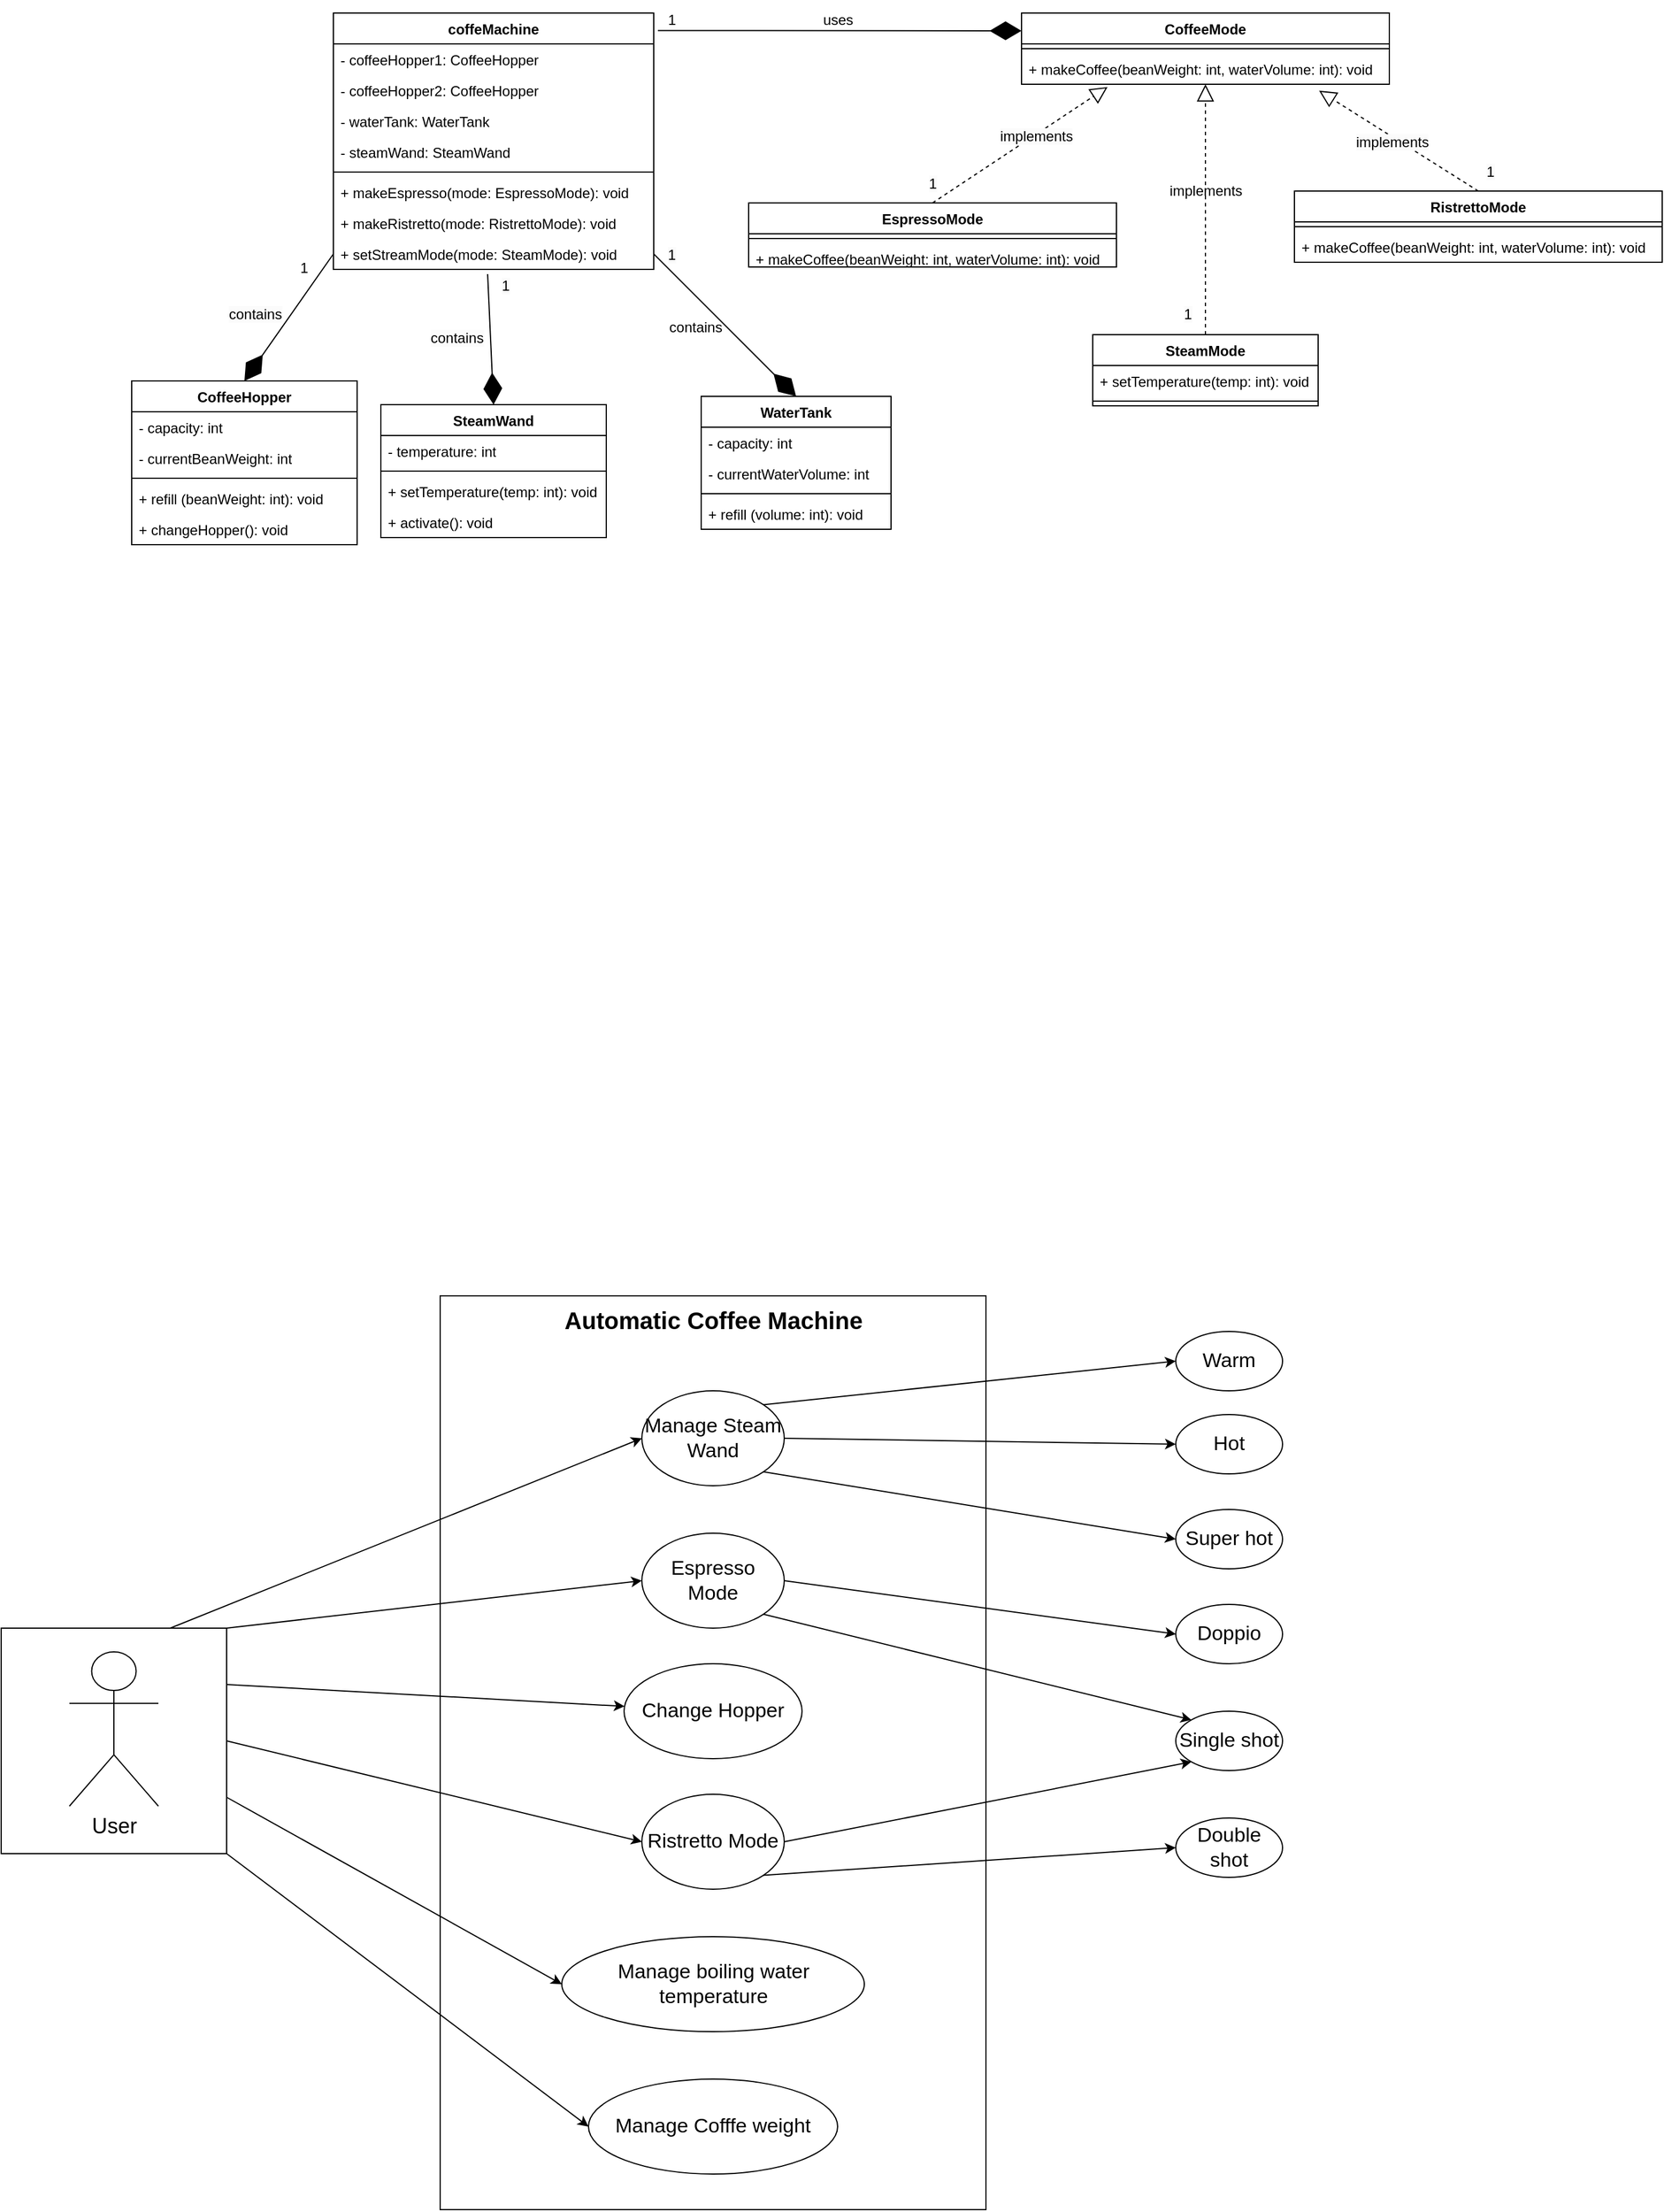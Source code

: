 <mxfile version="24.2.3" type="github">
  <diagram name="Trang-1" id="XvSelIh4EvXVkAUtxh8p">
    <mxGraphModel dx="1517" dy="843" grid="1" gridSize="10" guides="1" tooltips="1" connect="1" arrows="1" fold="1" page="1" pageScale="1" pageWidth="3300" pageHeight="4681" math="0" shadow="0">
      <root>
        <mxCell id="0" />
        <mxCell id="1" parent="0" />
        <mxCell id="VRImc2gz65ptcy9dzShP-161" value="coffeMachine" style="swimlane;fontStyle=1;align=center;verticalAlign=top;childLayout=stackLayout;horizontal=1;startSize=26;horizontalStack=0;resizeParent=1;resizeParentMax=0;resizeLast=0;collapsible=1;marginBottom=0;whiteSpace=wrap;html=1;" parent="1" vertex="1">
          <mxGeometry x="880" y="79" width="270" height="216" as="geometry" />
        </mxCell>
        <mxCell id="VRImc2gz65ptcy9dzShP-162" value="- coffeeHopper1: CoffeeHopper" style="text;strokeColor=none;fillColor=none;align=left;verticalAlign=top;spacingLeft=4;spacingRight=4;overflow=hidden;rotatable=0;points=[[0,0.5],[1,0.5]];portConstraint=eastwest;whiteSpace=wrap;html=1;" parent="VRImc2gz65ptcy9dzShP-161" vertex="1">
          <mxGeometry y="26" width="270" height="26" as="geometry" />
        </mxCell>
        <mxCell id="VRImc2gz65ptcy9dzShP-165" value="- coffeeHopper2: CoffeeHopper" style="text;strokeColor=none;fillColor=none;align=left;verticalAlign=top;spacingLeft=4;spacingRight=4;overflow=hidden;rotatable=0;points=[[0,0.5],[1,0.5]];portConstraint=eastwest;whiteSpace=wrap;html=1;" parent="VRImc2gz65ptcy9dzShP-161" vertex="1">
          <mxGeometry y="52" width="270" height="26" as="geometry" />
        </mxCell>
        <mxCell id="HyjmzTadHmc6qfDctKyR-1" value="- waterTank: WaterTank" style="text;strokeColor=none;fillColor=none;align=left;verticalAlign=top;spacingLeft=4;spacingRight=4;overflow=hidden;rotatable=0;points=[[0,0.5],[1,0.5]];portConstraint=eastwest;whiteSpace=wrap;html=1;" vertex="1" parent="VRImc2gz65ptcy9dzShP-161">
          <mxGeometry y="78" width="270" height="26" as="geometry" />
        </mxCell>
        <mxCell id="HyjmzTadHmc6qfDctKyR-2" value="- steamWand: SteamWand" style="text;strokeColor=none;fillColor=none;align=left;verticalAlign=top;spacingLeft=4;spacingRight=4;overflow=hidden;rotatable=0;points=[[0,0.5],[1,0.5]];portConstraint=eastwest;whiteSpace=wrap;html=1;" vertex="1" parent="VRImc2gz65ptcy9dzShP-161">
          <mxGeometry y="104" width="270" height="26" as="geometry" />
        </mxCell>
        <mxCell id="VRImc2gz65ptcy9dzShP-163" value="" style="line;strokeWidth=1;fillColor=none;align=left;verticalAlign=middle;spacingTop=-1;spacingLeft=3;spacingRight=3;rotatable=0;labelPosition=right;points=[];portConstraint=eastwest;strokeColor=inherit;" parent="VRImc2gz65ptcy9dzShP-161" vertex="1">
          <mxGeometry y="130" width="270" height="8" as="geometry" />
        </mxCell>
        <mxCell id="VRImc2gz65ptcy9dzShP-164" value="+ makeEspresso(mode: EspressoMode): void" style="text;strokeColor=none;fillColor=none;align=left;verticalAlign=top;spacingLeft=4;spacingRight=4;overflow=hidden;rotatable=0;points=[[0,0.5],[1,0.5]];portConstraint=eastwest;whiteSpace=wrap;html=1;" parent="VRImc2gz65ptcy9dzShP-161" vertex="1">
          <mxGeometry y="138" width="270" height="26" as="geometry" />
        </mxCell>
        <mxCell id="HyjmzTadHmc6qfDctKyR-3" value="+ makeRistretto(mode: RistrettoMode): void" style="text;strokeColor=none;fillColor=none;align=left;verticalAlign=top;spacingLeft=4;spacingRight=4;overflow=hidden;rotatable=0;points=[[0,0.5],[1,0.5]];portConstraint=eastwest;whiteSpace=wrap;html=1;" vertex="1" parent="VRImc2gz65ptcy9dzShP-161">
          <mxGeometry y="164" width="270" height="26" as="geometry" />
        </mxCell>
        <mxCell id="HyjmzTadHmc6qfDctKyR-5" value="+ setStreamMode(mode: SteamMode): void" style="text;strokeColor=none;fillColor=none;align=left;verticalAlign=top;spacingLeft=4;spacingRight=4;overflow=hidden;rotatable=0;points=[[0,0.5],[1,0.5]];portConstraint=eastwest;whiteSpace=wrap;html=1;" vertex="1" parent="VRImc2gz65ptcy9dzShP-161">
          <mxGeometry y="190" width="270" height="26" as="geometry" />
        </mxCell>
        <mxCell id="VRImc2gz65ptcy9dzShP-174" value="CoffeeMode" style="swimlane;fontStyle=1;align=center;verticalAlign=top;childLayout=stackLayout;horizontal=1;startSize=26;horizontalStack=0;resizeParent=1;resizeParentMax=0;resizeLast=0;collapsible=1;marginBottom=0;whiteSpace=wrap;html=1;" parent="1" vertex="1">
          <mxGeometry x="1460" y="79" width="310" height="60" as="geometry" />
        </mxCell>
        <mxCell id="VRImc2gz65ptcy9dzShP-176" value="" style="line;strokeWidth=1;fillColor=none;align=left;verticalAlign=middle;spacingTop=-1;spacingLeft=3;spacingRight=3;rotatable=0;labelPosition=right;points=[];portConstraint=eastwest;strokeColor=inherit;" parent="VRImc2gz65ptcy9dzShP-174" vertex="1">
          <mxGeometry y="26" width="310" height="8" as="geometry" />
        </mxCell>
        <mxCell id="VRImc2gz65ptcy9dzShP-177" value="+ makeCoffee(beanWeight: int, waterVolume: int): void" style="text;strokeColor=none;fillColor=none;align=left;verticalAlign=top;spacingLeft=4;spacingRight=4;overflow=hidden;rotatable=0;points=[[0,0.5],[1,0.5]];portConstraint=eastwest;whiteSpace=wrap;html=1;" parent="VRImc2gz65ptcy9dzShP-174" vertex="1">
          <mxGeometry y="34" width="310" height="26" as="geometry" />
        </mxCell>
        <mxCell id="VRImc2gz65ptcy9dzShP-178" value="EspressoMode" style="swimlane;fontStyle=1;align=center;verticalAlign=top;childLayout=stackLayout;horizontal=1;startSize=26;horizontalStack=0;resizeParent=1;resizeParentMax=0;resizeLast=0;collapsible=1;marginBottom=0;whiteSpace=wrap;html=1;" parent="1" vertex="1">
          <mxGeometry x="1230" y="239" width="310" height="54" as="geometry" />
        </mxCell>
        <mxCell id="VRImc2gz65ptcy9dzShP-180" value="" style="line;strokeWidth=1;fillColor=none;align=left;verticalAlign=middle;spacingTop=-1;spacingLeft=3;spacingRight=3;rotatable=0;labelPosition=right;points=[];portConstraint=eastwest;strokeColor=inherit;" parent="VRImc2gz65ptcy9dzShP-178" vertex="1">
          <mxGeometry y="26" width="310" height="8" as="geometry" />
        </mxCell>
        <mxCell id="VRImc2gz65ptcy9dzShP-181" value="+ makeCoffee(beanWeight: int, waterVolume: int): void" style="text;strokeColor=none;fillColor=none;align=left;verticalAlign=top;spacingLeft=4;spacingRight=4;overflow=hidden;rotatable=0;points=[[0,0.5],[1,0.5]];portConstraint=eastwest;whiteSpace=wrap;html=1;" parent="VRImc2gz65ptcy9dzShP-178" vertex="1">
          <mxGeometry y="34" width="310" height="20" as="geometry" />
        </mxCell>
        <mxCell id="VRImc2gz65ptcy9dzShP-182" value="RistrettoMode" style="swimlane;fontStyle=1;align=center;verticalAlign=top;childLayout=stackLayout;horizontal=1;startSize=26;horizontalStack=0;resizeParent=1;resizeParentMax=0;resizeLast=0;collapsible=1;marginBottom=0;whiteSpace=wrap;html=1;" parent="1" vertex="1">
          <mxGeometry x="1690" y="229" width="310" height="60" as="geometry" />
        </mxCell>
        <mxCell id="VRImc2gz65ptcy9dzShP-184" value="" style="line;strokeWidth=1;fillColor=none;align=left;verticalAlign=middle;spacingTop=-1;spacingLeft=3;spacingRight=3;rotatable=0;labelPosition=right;points=[];portConstraint=eastwest;strokeColor=inherit;" parent="VRImc2gz65ptcy9dzShP-182" vertex="1">
          <mxGeometry y="26" width="310" height="8" as="geometry" />
        </mxCell>
        <mxCell id="VRImc2gz65ptcy9dzShP-185" value="+ makeCoffee(beanWeight: int, waterVolume: int): void" style="text;strokeColor=none;fillColor=none;align=left;verticalAlign=top;spacingLeft=4;spacingRight=4;overflow=hidden;rotatable=0;points=[[0,0.5],[1,0.5]];portConstraint=eastwest;whiteSpace=wrap;html=1;" parent="VRImc2gz65ptcy9dzShP-182" vertex="1">
          <mxGeometry y="34" width="310" height="26" as="geometry" />
        </mxCell>
        <mxCell id="VRImc2gz65ptcy9dzShP-186" value="SteamMode" style="swimlane;fontStyle=1;align=center;verticalAlign=top;childLayout=stackLayout;horizontal=1;startSize=26;horizontalStack=0;resizeParent=1;resizeParentMax=0;resizeLast=0;collapsible=1;marginBottom=0;whiteSpace=wrap;html=1;" parent="1" vertex="1">
          <mxGeometry x="1520" y="350" width="190" height="60" as="geometry" />
        </mxCell>
        <mxCell id="VRImc2gz65ptcy9dzShP-189" value="+ setTemperature(temp: int): void" style="text;strokeColor=none;fillColor=none;align=left;verticalAlign=top;spacingLeft=4;spacingRight=4;overflow=hidden;rotatable=0;points=[[0,0.5],[1,0.5]];portConstraint=eastwest;whiteSpace=wrap;html=1;" parent="VRImc2gz65ptcy9dzShP-186" vertex="1">
          <mxGeometry y="26" width="190" height="26" as="geometry" />
        </mxCell>
        <mxCell id="VRImc2gz65ptcy9dzShP-188" value="" style="line;strokeWidth=1;fillColor=none;align=left;verticalAlign=middle;spacingTop=-1;spacingLeft=3;spacingRight=3;rotatable=0;labelPosition=right;points=[];portConstraint=eastwest;strokeColor=inherit;" parent="VRImc2gz65ptcy9dzShP-186" vertex="1">
          <mxGeometry y="52" width="190" height="8" as="geometry" />
        </mxCell>
        <mxCell id="VRImc2gz65ptcy9dzShP-196" value="WaterTank" style="swimlane;fontStyle=1;align=center;verticalAlign=top;childLayout=stackLayout;horizontal=1;startSize=26;horizontalStack=0;resizeParent=1;resizeParentMax=0;resizeLast=0;collapsible=1;marginBottom=0;whiteSpace=wrap;html=1;" parent="1" vertex="1">
          <mxGeometry x="1190" y="402" width="160" height="112" as="geometry" />
        </mxCell>
        <mxCell id="VRImc2gz65ptcy9dzShP-197" value="- capacity: int" style="text;strokeColor=none;fillColor=none;align=left;verticalAlign=top;spacingLeft=4;spacingRight=4;overflow=hidden;rotatable=0;points=[[0,0.5],[1,0.5]];portConstraint=eastwest;whiteSpace=wrap;html=1;" parent="VRImc2gz65ptcy9dzShP-196" vertex="1">
          <mxGeometry y="26" width="160" height="26" as="geometry" />
        </mxCell>
        <mxCell id="HyjmzTadHmc6qfDctKyR-7" value="- currentWaterVolume: int" style="text;strokeColor=none;fillColor=none;align=left;verticalAlign=top;spacingLeft=4;spacingRight=4;overflow=hidden;rotatable=0;points=[[0,0.5],[1,0.5]];portConstraint=eastwest;whiteSpace=wrap;html=1;" vertex="1" parent="VRImc2gz65ptcy9dzShP-196">
          <mxGeometry y="52" width="160" height="26" as="geometry" />
        </mxCell>
        <mxCell id="VRImc2gz65ptcy9dzShP-198" value="" style="line;strokeWidth=1;fillColor=none;align=left;verticalAlign=middle;spacingTop=-1;spacingLeft=3;spacingRight=3;rotatable=0;labelPosition=right;points=[];portConstraint=eastwest;strokeColor=inherit;" parent="VRImc2gz65ptcy9dzShP-196" vertex="1">
          <mxGeometry y="78" width="160" height="8" as="geometry" />
        </mxCell>
        <mxCell id="VRImc2gz65ptcy9dzShP-199" value="+ refill (volume: int): void" style="text;strokeColor=none;fillColor=none;align=left;verticalAlign=top;spacingLeft=4;spacingRight=4;overflow=hidden;rotatable=0;points=[[0,0.5],[1,0.5]];portConstraint=eastwest;whiteSpace=wrap;html=1;" parent="VRImc2gz65ptcy9dzShP-196" vertex="1">
          <mxGeometry y="86" width="160" height="26" as="geometry" />
        </mxCell>
        <mxCell id="HyjmzTadHmc6qfDctKyR-8" value="CoffeeHopper" style="swimlane;fontStyle=1;align=center;verticalAlign=top;childLayout=stackLayout;horizontal=1;startSize=26;horizontalStack=0;resizeParent=1;resizeParentMax=0;resizeLast=0;collapsible=1;marginBottom=0;whiteSpace=wrap;html=1;" vertex="1" parent="1">
          <mxGeometry x="710" y="389" width="190" height="138" as="geometry" />
        </mxCell>
        <mxCell id="HyjmzTadHmc6qfDctKyR-9" value="- capacity: int" style="text;strokeColor=none;fillColor=none;align=left;verticalAlign=top;spacingLeft=4;spacingRight=4;overflow=hidden;rotatable=0;points=[[0,0.5],[1,0.5]];portConstraint=eastwest;whiteSpace=wrap;html=1;" vertex="1" parent="HyjmzTadHmc6qfDctKyR-8">
          <mxGeometry y="26" width="190" height="26" as="geometry" />
        </mxCell>
        <mxCell id="HyjmzTadHmc6qfDctKyR-12" value="- currentBeanWeight: int" style="text;strokeColor=none;fillColor=none;align=left;verticalAlign=top;spacingLeft=4;spacingRight=4;overflow=hidden;rotatable=0;points=[[0,0.5],[1,0.5]];portConstraint=eastwest;whiteSpace=wrap;html=1;" vertex="1" parent="HyjmzTadHmc6qfDctKyR-8">
          <mxGeometry y="52" width="190" height="26" as="geometry" />
        </mxCell>
        <mxCell id="HyjmzTadHmc6qfDctKyR-10" value="" style="line;strokeWidth=1;fillColor=none;align=left;verticalAlign=middle;spacingTop=-1;spacingLeft=3;spacingRight=3;rotatable=0;labelPosition=right;points=[];portConstraint=eastwest;strokeColor=inherit;" vertex="1" parent="HyjmzTadHmc6qfDctKyR-8">
          <mxGeometry y="78" width="190" height="8" as="geometry" />
        </mxCell>
        <mxCell id="HyjmzTadHmc6qfDctKyR-11" value="+ refill (beanWeight: int): void" style="text;strokeColor=none;fillColor=none;align=left;verticalAlign=top;spacingLeft=4;spacingRight=4;overflow=hidden;rotatable=0;points=[[0,0.5],[1,0.5]];portConstraint=eastwest;whiteSpace=wrap;html=1;" vertex="1" parent="HyjmzTadHmc6qfDctKyR-8">
          <mxGeometry y="86" width="190" height="26" as="geometry" />
        </mxCell>
        <mxCell id="HyjmzTadHmc6qfDctKyR-13" value="+ changeHopper(): void" style="text;strokeColor=none;fillColor=none;align=left;verticalAlign=top;spacingLeft=4;spacingRight=4;overflow=hidden;rotatable=0;points=[[0,0.5],[1,0.5]];portConstraint=eastwest;whiteSpace=wrap;html=1;" vertex="1" parent="HyjmzTadHmc6qfDctKyR-8">
          <mxGeometry y="112" width="190" height="26" as="geometry" />
        </mxCell>
        <mxCell id="HyjmzTadHmc6qfDctKyR-14" value="SteamWand" style="swimlane;fontStyle=1;align=center;verticalAlign=top;childLayout=stackLayout;horizontal=1;startSize=26;horizontalStack=0;resizeParent=1;resizeParentMax=0;resizeLast=0;collapsible=1;marginBottom=0;whiteSpace=wrap;html=1;" vertex="1" parent="1">
          <mxGeometry x="920" y="409" width="190" height="112" as="geometry" />
        </mxCell>
        <mxCell id="HyjmzTadHmc6qfDctKyR-15" value="- temperature: int" style="text;strokeColor=none;fillColor=none;align=left;verticalAlign=top;spacingLeft=4;spacingRight=4;overflow=hidden;rotatable=0;points=[[0,0.5],[1,0.5]];portConstraint=eastwest;whiteSpace=wrap;html=1;" vertex="1" parent="HyjmzTadHmc6qfDctKyR-14">
          <mxGeometry y="26" width="190" height="26" as="geometry" />
        </mxCell>
        <mxCell id="HyjmzTadHmc6qfDctKyR-16" value="" style="line;strokeWidth=1;fillColor=none;align=left;verticalAlign=middle;spacingTop=-1;spacingLeft=3;spacingRight=3;rotatable=0;labelPosition=right;points=[];portConstraint=eastwest;strokeColor=inherit;" vertex="1" parent="HyjmzTadHmc6qfDctKyR-14">
          <mxGeometry y="52" width="190" height="8" as="geometry" />
        </mxCell>
        <mxCell id="HyjmzTadHmc6qfDctKyR-17" value="+ setTemperature(temp: int): void" style="text;strokeColor=none;fillColor=none;align=left;verticalAlign=top;spacingLeft=4;spacingRight=4;overflow=hidden;rotatable=0;points=[[0,0.5],[1,0.5]];portConstraint=eastwest;whiteSpace=wrap;html=1;" vertex="1" parent="HyjmzTadHmc6qfDctKyR-14">
          <mxGeometry y="60" width="190" height="26" as="geometry" />
        </mxCell>
        <mxCell id="HyjmzTadHmc6qfDctKyR-18" value="+ activate(): void" style="text;strokeColor=none;fillColor=none;align=left;verticalAlign=top;spacingLeft=4;spacingRight=4;overflow=hidden;rotatable=0;points=[[0,0.5],[1,0.5]];portConstraint=eastwest;whiteSpace=wrap;html=1;" vertex="1" parent="HyjmzTadHmc6qfDctKyR-14">
          <mxGeometry y="86" width="190" height="26" as="geometry" />
        </mxCell>
        <mxCell id="HyjmzTadHmc6qfDctKyR-21" value="" style="endArrow=block;dashed=1;endFill=0;endSize=12;html=1;rounded=0;entryX=0.234;entryY=1.089;entryDx=0;entryDy=0;entryPerimeter=0;exitX=0.5;exitY=0;exitDx=0;exitDy=0;" edge="1" parent="1" source="VRImc2gz65ptcy9dzShP-178" target="VRImc2gz65ptcy9dzShP-177">
          <mxGeometry width="160" relative="1" as="geometry">
            <mxPoint x="1280" y="359" as="sourcePoint" />
            <mxPoint x="1440" y="359" as="targetPoint" />
          </mxGeometry>
        </mxCell>
        <mxCell id="HyjmzTadHmc6qfDctKyR-22" value="" style="endArrow=block;dashed=1;endFill=0;endSize=12;html=1;rounded=0;exitX=0.5;exitY=0;exitDx=0;exitDy=0;" edge="1" parent="1" source="VRImc2gz65ptcy9dzShP-186" target="VRImc2gz65ptcy9dzShP-177">
          <mxGeometry width="160" relative="1" as="geometry">
            <mxPoint x="1615" y="349" as="sourcePoint" />
            <mxPoint x="1583" y="161" as="targetPoint" />
          </mxGeometry>
        </mxCell>
        <mxCell id="HyjmzTadHmc6qfDctKyR-23" value="" style="endArrow=block;dashed=1;endFill=0;endSize=12;html=1;rounded=0;exitX=0.5;exitY=0;exitDx=0;exitDy=0;entryX=0.809;entryY=1.209;entryDx=0;entryDy=0;entryPerimeter=0;" edge="1" parent="1" source="VRImc2gz65ptcy9dzShP-182" target="VRImc2gz65ptcy9dzShP-177">
          <mxGeometry width="160" relative="1" as="geometry">
            <mxPoint x="1625" y="359" as="sourcePoint" />
            <mxPoint x="1625" y="159" as="targetPoint" />
          </mxGeometry>
        </mxCell>
        <mxCell id="HyjmzTadHmc6qfDctKyR-25" value="" style="endArrow=diamondThin;endFill=1;endSize=24;html=1;rounded=0;entryX=0.5;entryY=0;entryDx=0;entryDy=0;exitX=0;exitY=0.5;exitDx=0;exitDy=0;" edge="1" parent="1" source="HyjmzTadHmc6qfDctKyR-5" target="HyjmzTadHmc6qfDctKyR-8">
          <mxGeometry width="160" relative="1" as="geometry">
            <mxPoint x="1280" y="349" as="sourcePoint" />
            <mxPoint x="1440" y="349" as="targetPoint" />
          </mxGeometry>
        </mxCell>
        <mxCell id="HyjmzTadHmc6qfDctKyR-26" value="" style="endArrow=diamondThin;endFill=1;endSize=24;html=1;rounded=0;entryX=0.5;entryY=0;entryDx=0;entryDy=0;" edge="1" parent="1" target="HyjmzTadHmc6qfDctKyR-14">
          <mxGeometry width="160" relative="1" as="geometry">
            <mxPoint x="1010" y="299" as="sourcePoint" />
            <mxPoint x="1450" y="359" as="targetPoint" />
          </mxGeometry>
        </mxCell>
        <mxCell id="HyjmzTadHmc6qfDctKyR-27" value="" style="endArrow=diamondThin;endFill=1;endSize=24;html=1;rounded=0;entryX=0.5;entryY=0;entryDx=0;entryDy=0;exitX=1;exitY=0.5;exitDx=0;exitDy=0;" edge="1" parent="1" source="HyjmzTadHmc6qfDctKyR-5" target="VRImc2gz65ptcy9dzShP-196">
          <mxGeometry width="160" relative="1" as="geometry">
            <mxPoint x="1300" y="369" as="sourcePoint" />
            <mxPoint x="1460" y="369" as="targetPoint" />
          </mxGeometry>
        </mxCell>
        <mxCell id="HyjmzTadHmc6qfDctKyR-28" value="1" style="text;html=1;align=center;verticalAlign=middle;resizable=0;points=[];autosize=1;strokeColor=none;fillColor=none;" vertex="1" parent="1">
          <mxGeometry x="840" y="279" width="30" height="30" as="geometry" />
        </mxCell>
        <mxCell id="HyjmzTadHmc6qfDctKyR-29" value="&lt;span style=&quot;color: rgb(0, 0, 0); font-family: Helvetica; font-size: 12px; font-style: normal; font-variant-ligatures: normal; font-variant-caps: normal; font-weight: 400; letter-spacing: normal; orphans: 2; text-align: center; text-indent: 0px; text-transform: none; widows: 2; word-spacing: 0px; -webkit-text-stroke-width: 0px; white-space: nowrap; background-color: rgb(251, 251, 251); text-decoration-thickness: initial; text-decoration-style: initial; text-decoration-color: initial; display: inline !important; float: none;&quot;&gt;1&lt;/span&gt;" style="text;whiteSpace=wrap;html=1;" vertex="1" parent="1">
          <mxGeometry x="1020" y="295" width="40" height="40" as="geometry" />
        </mxCell>
        <mxCell id="HyjmzTadHmc6qfDctKyR-30" value="&lt;span style=&quot;color: rgb(0, 0, 0); font-family: Helvetica; font-size: 12px; font-style: normal; font-variant-ligatures: normal; font-variant-caps: normal; font-weight: 400; letter-spacing: normal; orphans: 2; text-align: center; text-indent: 0px; text-transform: none; widows: 2; word-spacing: 0px; -webkit-text-stroke-width: 0px; white-space: nowrap; background-color: rgb(251, 251, 251); text-decoration-thickness: initial; text-decoration-style: initial; text-decoration-color: initial; display: inline !important; float: none;&quot;&gt;1&lt;/span&gt;" style="text;whiteSpace=wrap;html=1;" vertex="1" parent="1">
          <mxGeometry x="1160" y="269" width="40" height="40" as="geometry" />
        </mxCell>
        <mxCell id="HyjmzTadHmc6qfDctKyR-31" value="&lt;span style=&quot;color: rgb(0, 0, 0); font-family: Helvetica; font-size: 12px; font-style: normal; font-variant-ligatures: normal; font-variant-caps: normal; font-weight: 400; letter-spacing: normal; orphans: 2; text-align: center; text-indent: 0px; text-transform: none; widows: 2; word-spacing: 0px; -webkit-text-stroke-width: 0px; white-space: nowrap; background-color: rgb(251, 251, 251); text-decoration-thickness: initial; text-decoration-style: initial; text-decoration-color: initial; display: inline !important; float: none;&quot;&gt;1&lt;/span&gt;" style="text;whiteSpace=wrap;html=1;" vertex="1" parent="1">
          <mxGeometry x="1380" y="209" width="40" height="40" as="geometry" />
        </mxCell>
        <mxCell id="HyjmzTadHmc6qfDctKyR-32" value="&lt;span style=&quot;color: rgb(0, 0, 0); font-family: Helvetica; font-size: 12px; font-style: normal; font-variant-ligatures: normal; font-variant-caps: normal; font-weight: 400; letter-spacing: normal; orphans: 2; text-align: center; text-indent: 0px; text-transform: none; widows: 2; word-spacing: 0px; -webkit-text-stroke-width: 0px; white-space: nowrap; background-color: rgb(251, 251, 251); text-decoration-thickness: initial; text-decoration-style: initial; text-decoration-color: initial; display: inline !important; float: none;&quot;&gt;1&lt;/span&gt;" style="text;whiteSpace=wrap;html=1;" vertex="1" parent="1">
          <mxGeometry x="1595" y="319" width="40" height="40" as="geometry" />
        </mxCell>
        <mxCell id="HyjmzTadHmc6qfDctKyR-33" value="&lt;span style=&quot;color: rgb(0, 0, 0); font-family: Helvetica; font-size: 12px; font-style: normal; font-variant-ligatures: normal; font-variant-caps: normal; font-weight: 400; letter-spacing: normal; orphans: 2; text-align: center; text-indent: 0px; text-transform: none; widows: 2; word-spacing: 0px; -webkit-text-stroke-width: 0px; white-space: nowrap; background-color: rgb(251, 251, 251); text-decoration-thickness: initial; text-decoration-style: initial; text-decoration-color: initial; display: inline !important; float: none;&quot;&gt;1&lt;/span&gt;" style="text;whiteSpace=wrap;html=1;" vertex="1" parent="1">
          <mxGeometry x="1850" y="199" width="40" height="40" as="geometry" />
        </mxCell>
        <mxCell id="HyjmzTadHmc6qfDctKyR-34" value="implements" style="text;html=1;align=center;verticalAlign=middle;resizable=0;points=[];autosize=1;strokeColor=none;fillColor=none;" vertex="1" parent="1">
          <mxGeometry x="1575" y="214" width="80" height="30" as="geometry" />
        </mxCell>
        <mxCell id="HyjmzTadHmc6qfDctKyR-35" value="&lt;span style=&quot;color: rgb(0, 0, 0); font-family: Helvetica; font-size: 12px; font-style: normal; font-variant-ligatures: normal; font-variant-caps: normal; font-weight: 400; letter-spacing: normal; orphans: 2; text-align: center; text-indent: 0px; text-transform: none; widows: 2; word-spacing: 0px; -webkit-text-stroke-width: 0px; white-space: nowrap; background-color: rgb(251, 251, 251); text-decoration-thickness: initial; text-decoration-style: initial; text-decoration-color: initial; display: inline !important; float: none;&quot;&gt;implements&lt;/span&gt;" style="text;whiteSpace=wrap;html=1;" vertex="1" parent="1">
          <mxGeometry x="1740" y="174" width="90" height="40" as="geometry" />
        </mxCell>
        <mxCell id="HyjmzTadHmc6qfDctKyR-36" value="&lt;span style=&quot;color: rgb(0, 0, 0); font-family: Helvetica; font-size: 12px; font-style: normal; font-variant-ligatures: normal; font-variant-caps: normal; font-weight: 400; letter-spacing: normal; orphans: 2; text-align: center; text-indent: 0px; text-transform: none; widows: 2; word-spacing: 0px; -webkit-text-stroke-width: 0px; white-space: nowrap; background-color: rgb(251, 251, 251); text-decoration-thickness: initial; text-decoration-style: initial; text-decoration-color: initial; display: inline !important; float: none;&quot;&gt;implements&lt;/span&gt;" style="text;whiteSpace=wrap;html=1;" vertex="1" parent="1">
          <mxGeometry x="1440" y="169" width="90" height="40" as="geometry" />
        </mxCell>
        <mxCell id="HyjmzTadHmc6qfDctKyR-38" value="contains" style="text;html=1;align=center;verticalAlign=middle;resizable=0;points=[];autosize=1;strokeColor=none;fillColor=none;" vertex="1" parent="1">
          <mxGeometry x="1150" y="329" width="70" height="30" as="geometry" />
        </mxCell>
        <mxCell id="HyjmzTadHmc6qfDctKyR-39" value="&lt;span style=&quot;color: rgb(0, 0, 0); font-family: Helvetica; font-size: 12px; font-style: normal; font-variant-ligatures: normal; font-variant-caps: normal; font-weight: 400; letter-spacing: normal; orphans: 2; text-align: center; text-indent: 0px; text-transform: none; widows: 2; word-spacing: 0px; -webkit-text-stroke-width: 0px; white-space: nowrap; background-color: rgb(251, 251, 251); text-decoration-thickness: initial; text-decoration-style: initial; text-decoration-color: initial; display: inline !important; float: none;&quot;&gt;contains&lt;/span&gt;" style="text;whiteSpace=wrap;html=1;" vertex="1" parent="1">
          <mxGeometry x="960" y="339" width="80" height="40" as="geometry" />
        </mxCell>
        <mxCell id="HyjmzTadHmc6qfDctKyR-40" value="&lt;span style=&quot;color: rgb(0, 0, 0); font-family: Helvetica; font-size: 12px; font-style: normal; font-variant-ligatures: normal; font-variant-caps: normal; font-weight: 400; letter-spacing: normal; orphans: 2; text-align: center; text-indent: 0px; text-transform: none; widows: 2; word-spacing: 0px; -webkit-text-stroke-width: 0px; white-space: nowrap; background-color: rgb(251, 251, 251); text-decoration-thickness: initial; text-decoration-style: initial; text-decoration-color: initial; display: inline !important; float: none;&quot;&gt;contains&lt;/span&gt;" style="text;whiteSpace=wrap;html=1;" vertex="1" parent="1">
          <mxGeometry x="790" y="319" width="80" height="40" as="geometry" />
        </mxCell>
        <mxCell id="HyjmzTadHmc6qfDctKyR-41" value="" style="endArrow=diamondThin;endFill=1;endSize=24;html=1;rounded=0;entryX=0;entryY=0.25;entryDx=0;entryDy=0;exitX=1.013;exitY=0.068;exitDx=0;exitDy=0;exitPerimeter=0;" edge="1" parent="1" source="VRImc2gz65ptcy9dzShP-161" target="VRImc2gz65ptcy9dzShP-174">
          <mxGeometry width="160" relative="1" as="geometry">
            <mxPoint x="1190" y="25" as="sourcePoint" />
            <mxPoint x="1310" y="145" as="targetPoint" />
          </mxGeometry>
        </mxCell>
        <mxCell id="HyjmzTadHmc6qfDctKyR-42" value="1" style="text;html=1;align=center;verticalAlign=middle;resizable=0;points=[];autosize=1;strokeColor=none;fillColor=none;" vertex="1" parent="1">
          <mxGeometry x="1150" y="70" width="30" height="30" as="geometry" />
        </mxCell>
        <mxCell id="HyjmzTadHmc6qfDctKyR-43" value="uses" style="text;html=1;align=center;verticalAlign=middle;resizable=0;points=[];autosize=1;strokeColor=none;fillColor=none;" vertex="1" parent="1">
          <mxGeometry x="1280" y="70" width="50" height="30" as="geometry" />
        </mxCell>
        <mxCell id="HyjmzTadHmc6qfDctKyR-45" value="" style="rounded=0;whiteSpace=wrap;html=1;" vertex="1" parent="1">
          <mxGeometry x="970" y="1160" width="460" height="770" as="geometry" />
        </mxCell>
        <mxCell id="HyjmzTadHmc6qfDctKyR-46" value="&lt;font size=&quot;1&quot; style=&quot;&quot;&gt;&lt;b style=&quot;font-size: 20px;&quot;&gt;Automatic Coffee Machine&lt;/b&gt;&lt;/font&gt;" style="text;html=1;align=center;verticalAlign=middle;resizable=0;points=[];autosize=1;strokeColor=none;fillColor=none;" vertex="1" parent="1">
          <mxGeometry x="1065" y="1160" width="270" height="40" as="geometry" />
        </mxCell>
        <mxCell id="HyjmzTadHmc6qfDctKyR-80" style="edgeStyle=none;rounded=0;orthogonalLoop=1;jettySize=auto;html=1;exitX=1;exitY=0;exitDx=0;exitDy=0;entryX=0;entryY=0.5;entryDx=0;entryDy=0;" edge="1" parent="1" source="HyjmzTadHmc6qfDctKyR-47" target="HyjmzTadHmc6qfDctKyR-56">
          <mxGeometry relative="1" as="geometry" />
        </mxCell>
        <mxCell id="HyjmzTadHmc6qfDctKyR-81" style="edgeStyle=none;rounded=0;orthogonalLoop=1;jettySize=auto;html=1;exitX=1;exitY=0.5;exitDx=0;exitDy=0;entryX=0;entryY=0.5;entryDx=0;entryDy=0;" edge="1" parent="1" source="HyjmzTadHmc6qfDctKyR-47" target="HyjmzTadHmc6qfDctKyR-57">
          <mxGeometry relative="1" as="geometry" />
        </mxCell>
        <mxCell id="HyjmzTadHmc6qfDctKyR-82" style="edgeStyle=none;rounded=0;orthogonalLoop=1;jettySize=auto;html=1;exitX=1;exitY=1;exitDx=0;exitDy=0;entryX=0;entryY=0.5;entryDx=0;entryDy=0;" edge="1" parent="1" source="HyjmzTadHmc6qfDctKyR-47" target="HyjmzTadHmc6qfDctKyR-58">
          <mxGeometry relative="1" as="geometry" />
        </mxCell>
        <mxCell id="HyjmzTadHmc6qfDctKyR-47" value="Manage Steam Wand" style="ellipse;whiteSpace=wrap;html=1;fontSize=17;" vertex="1" parent="1">
          <mxGeometry x="1140" y="1240" width="120" height="80" as="geometry" />
        </mxCell>
        <mxCell id="HyjmzTadHmc6qfDctKyR-83" style="edgeStyle=none;rounded=0;orthogonalLoop=1;jettySize=auto;html=1;exitX=1;exitY=0.5;exitDx=0;exitDy=0;entryX=0;entryY=0.5;entryDx=0;entryDy=0;" edge="1" parent="1" source="HyjmzTadHmc6qfDctKyR-48" target="HyjmzTadHmc6qfDctKyR-60">
          <mxGeometry relative="1" as="geometry" />
        </mxCell>
        <mxCell id="HyjmzTadHmc6qfDctKyR-84" style="edgeStyle=none;rounded=0;orthogonalLoop=1;jettySize=auto;html=1;exitX=1;exitY=1;exitDx=0;exitDy=0;entryX=0;entryY=0;entryDx=0;entryDy=0;" edge="1" parent="1" source="HyjmzTadHmc6qfDctKyR-48" target="HyjmzTadHmc6qfDctKyR-62">
          <mxGeometry relative="1" as="geometry" />
        </mxCell>
        <mxCell id="HyjmzTadHmc6qfDctKyR-48" value="Espresso Mode" style="ellipse;whiteSpace=wrap;html=1;fontSize=17;" vertex="1" parent="1">
          <mxGeometry x="1140" y="1360" width="120" height="80" as="geometry" />
        </mxCell>
        <mxCell id="HyjmzTadHmc6qfDctKyR-50" value="Change Hopper" style="ellipse;whiteSpace=wrap;html=1;fontSize=17;" vertex="1" parent="1">
          <mxGeometry x="1125" y="1470" width="150" height="80" as="geometry" />
        </mxCell>
        <mxCell id="HyjmzTadHmc6qfDctKyR-85" style="edgeStyle=none;rounded=0;orthogonalLoop=1;jettySize=auto;html=1;exitX=1;exitY=0.5;exitDx=0;exitDy=0;entryX=0;entryY=1;entryDx=0;entryDy=0;" edge="1" parent="1" source="HyjmzTadHmc6qfDctKyR-51" target="HyjmzTadHmc6qfDctKyR-62">
          <mxGeometry relative="1" as="geometry" />
        </mxCell>
        <mxCell id="HyjmzTadHmc6qfDctKyR-86" style="edgeStyle=none;rounded=0;orthogonalLoop=1;jettySize=auto;html=1;exitX=1;exitY=1;exitDx=0;exitDy=0;entryX=0;entryY=0.5;entryDx=0;entryDy=0;" edge="1" parent="1" source="HyjmzTadHmc6qfDctKyR-51" target="HyjmzTadHmc6qfDctKyR-61">
          <mxGeometry relative="1" as="geometry" />
        </mxCell>
        <mxCell id="HyjmzTadHmc6qfDctKyR-51" value="Ristretto Mode" style="ellipse;whiteSpace=wrap;html=1;fontSize=17;" vertex="1" parent="1">
          <mxGeometry x="1140" y="1580" width="120" height="80" as="geometry" />
        </mxCell>
        <mxCell id="HyjmzTadHmc6qfDctKyR-52" value="Manage boiling water temperature" style="ellipse;whiteSpace=wrap;html=1;fontSize=17;" vertex="1" parent="1">
          <mxGeometry x="1072.5" y="1700" width="255" height="80" as="geometry" />
        </mxCell>
        <mxCell id="HyjmzTadHmc6qfDctKyR-53" value="Manage Cofffe weight" style="ellipse;whiteSpace=wrap;html=1;fontSize=17;" vertex="1" parent="1">
          <mxGeometry x="1095" y="1820" width="210" height="80" as="geometry" />
        </mxCell>
        <mxCell id="HyjmzTadHmc6qfDctKyR-56" value="Warm" style="ellipse;whiteSpace=wrap;html=1;fontSize=17;" vertex="1" parent="1">
          <mxGeometry x="1590" y="1190" width="90" height="50" as="geometry" />
        </mxCell>
        <mxCell id="HyjmzTadHmc6qfDctKyR-57" value="Hot" style="ellipse;whiteSpace=wrap;html=1;fontSize=17;" vertex="1" parent="1">
          <mxGeometry x="1590" y="1260" width="90" height="50" as="geometry" />
        </mxCell>
        <mxCell id="HyjmzTadHmc6qfDctKyR-58" value="Super hot" style="ellipse;whiteSpace=wrap;html=1;fontSize=17;" vertex="1" parent="1">
          <mxGeometry x="1590" y="1340" width="90" height="50" as="geometry" />
        </mxCell>
        <mxCell id="HyjmzTadHmc6qfDctKyR-60" value="Doppio" style="ellipse;whiteSpace=wrap;html=1;fontSize=17;" vertex="1" parent="1">
          <mxGeometry x="1590" y="1420" width="90" height="50" as="geometry" />
        </mxCell>
        <mxCell id="HyjmzTadHmc6qfDctKyR-61" value="Double shot" style="ellipse;whiteSpace=wrap;html=1;fontSize=17;" vertex="1" parent="1">
          <mxGeometry x="1590" y="1600" width="90" height="50" as="geometry" />
        </mxCell>
        <mxCell id="HyjmzTadHmc6qfDctKyR-62" value="Single shot" style="ellipse;whiteSpace=wrap;html=1;fontSize=17;" vertex="1" parent="1">
          <mxGeometry x="1590" y="1510" width="90" height="50" as="geometry" />
        </mxCell>
        <mxCell id="HyjmzTadHmc6qfDctKyR-73" style="edgeStyle=none;rounded=0;orthogonalLoop=1;jettySize=auto;html=1;exitX=0.75;exitY=0;exitDx=0;exitDy=0;entryX=0;entryY=0.5;entryDx=0;entryDy=0;" edge="1" parent="1" source="HyjmzTadHmc6qfDctKyR-70" target="HyjmzTadHmc6qfDctKyR-47">
          <mxGeometry relative="1" as="geometry" />
        </mxCell>
        <mxCell id="HyjmzTadHmc6qfDctKyR-74" style="edgeStyle=none;rounded=0;orthogonalLoop=1;jettySize=auto;html=1;exitX=1;exitY=0;exitDx=0;exitDy=0;entryX=0;entryY=0.5;entryDx=0;entryDy=0;" edge="1" parent="1" source="HyjmzTadHmc6qfDctKyR-70" target="HyjmzTadHmc6qfDctKyR-48">
          <mxGeometry relative="1" as="geometry" />
        </mxCell>
        <mxCell id="HyjmzTadHmc6qfDctKyR-75" style="edgeStyle=none;rounded=0;orthogonalLoop=1;jettySize=auto;html=1;exitX=1;exitY=0.25;exitDx=0;exitDy=0;" edge="1" parent="1" source="HyjmzTadHmc6qfDctKyR-70" target="HyjmzTadHmc6qfDctKyR-50">
          <mxGeometry relative="1" as="geometry" />
        </mxCell>
        <mxCell id="HyjmzTadHmc6qfDctKyR-76" style="edgeStyle=none;rounded=0;orthogonalLoop=1;jettySize=auto;html=1;exitX=1;exitY=0.5;exitDx=0;exitDy=0;entryX=0;entryY=0.5;entryDx=0;entryDy=0;" edge="1" parent="1" source="HyjmzTadHmc6qfDctKyR-70" target="HyjmzTadHmc6qfDctKyR-51">
          <mxGeometry relative="1" as="geometry" />
        </mxCell>
        <mxCell id="HyjmzTadHmc6qfDctKyR-77" style="edgeStyle=none;rounded=0;orthogonalLoop=1;jettySize=auto;html=1;exitX=1;exitY=0.75;exitDx=0;exitDy=0;entryX=0;entryY=0.5;entryDx=0;entryDy=0;" edge="1" parent="1" source="HyjmzTadHmc6qfDctKyR-70" target="HyjmzTadHmc6qfDctKyR-52">
          <mxGeometry relative="1" as="geometry" />
        </mxCell>
        <mxCell id="HyjmzTadHmc6qfDctKyR-78" style="edgeStyle=none;rounded=0;orthogonalLoop=1;jettySize=auto;html=1;exitX=1;exitY=1;exitDx=0;exitDy=0;entryX=0;entryY=0.5;entryDx=0;entryDy=0;" edge="1" parent="1" source="HyjmzTadHmc6qfDctKyR-70" target="HyjmzTadHmc6qfDctKyR-53">
          <mxGeometry relative="1" as="geometry" />
        </mxCell>
        <mxCell id="HyjmzTadHmc6qfDctKyR-70" value="" style="whiteSpace=wrap;html=1;aspect=fixed;" vertex="1" parent="1">
          <mxGeometry x="600" y="1440" width="190" height="190" as="geometry" />
        </mxCell>
        <mxCell id="HyjmzTadHmc6qfDctKyR-71" value="&lt;font style=&quot;font-size: 18px;&quot;&gt;User&lt;/font&gt;" style="shape=umlActor;verticalLabelPosition=bottom;verticalAlign=top;html=1;outlineConnect=0;" vertex="1" parent="1">
          <mxGeometry x="657.5" y="1460" width="75" height="130" as="geometry" />
        </mxCell>
      </root>
    </mxGraphModel>
  </diagram>
</mxfile>
